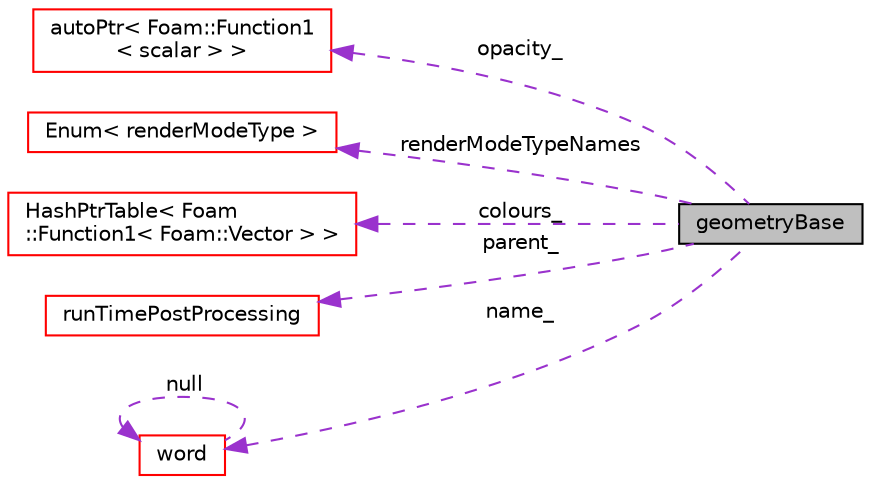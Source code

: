 digraph "geometryBase"
{
  bgcolor="transparent";
  edge [fontname="Helvetica",fontsize="10",labelfontname="Helvetica",labelfontsize="10"];
  node [fontname="Helvetica",fontsize="10",shape=record];
  rankdir="LR";
  Node1 [label="geometryBase",height=0.2,width=0.4,color="black", fillcolor="grey75", style="filled" fontcolor="black"];
  Node2 -> Node1 [dir="back",color="darkorchid3",fontsize="10",style="dashed",label=" opacity_" ,fontname="Helvetica"];
  Node2 [label="autoPtr\< Foam::Function1\l\< scalar \> \>",height=0.2,width=0.4,color="red",URL="$classFoam_1_1autoPtr.html"];
  Node3 -> Node1 [dir="back",color="darkorchid3",fontsize="10",style="dashed",label=" renderModeTypeNames" ,fontname="Helvetica"];
  Node3 [label="Enum\< renderModeType \>",height=0.2,width=0.4,color="red",URL="$classFoam_1_1Enum.html"];
  Node4 -> Node1 [dir="back",color="darkorchid3",fontsize="10",style="dashed",label=" colours_" ,fontname="Helvetica"];
  Node4 [label="HashPtrTable\< Foam\l::Function1\< Foam::Vector \> \>",height=0.2,width=0.4,color="red",URL="$classFoam_1_1HashPtrTable.html"];
  Node5 -> Node1 [dir="back",color="darkorchid3",fontsize="10",style="dashed",label=" parent_" ,fontname="Helvetica"];
  Node5 [label="runTimePostProcessing",height=0.2,width=0.4,color="red",URL="$classFoam_1_1functionObjects_1_1runTimePostProcessing.html",tooltip="Generate images during run-time. "];
  Node6 -> Node1 [dir="back",color="darkorchid3",fontsize="10",style="dashed",label=" name_" ,fontname="Helvetica"];
  Node6 [label="word",height=0.2,width=0.4,color="red",URL="$classFoam_1_1word.html",tooltip="A class for handling words, derived from Foam::string. "];
  Node6 -> Node6 [dir="back",color="darkorchid3",fontsize="10",style="dashed",label=" null" ,fontname="Helvetica"];
}
